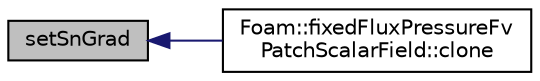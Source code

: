 digraph "setSnGrad"
{
  bgcolor="transparent";
  edge [fontname="Helvetica",fontsize="10",labelfontname="Helvetica",labelfontsize="10"];
  node [fontname="Helvetica",fontsize="10",shape=record];
  rankdir="LR";
  Node1 [label="setSnGrad",height=0.2,width=0.4,color="black", fillcolor="grey75", style="filled", fontcolor="black"];
  Node1 -> Node2 [dir="back",color="midnightblue",fontsize="10",style="solid",fontname="Helvetica"];
  Node2 [label="Foam::fixedFluxPressureFv\lPatchScalarField::clone",height=0.2,width=0.4,color="black",URL="$a00832.html#a8a53cadd8227f307947ec9c8750e5f11",tooltip="Construct and return a clone setting internal field reference. "];
}
